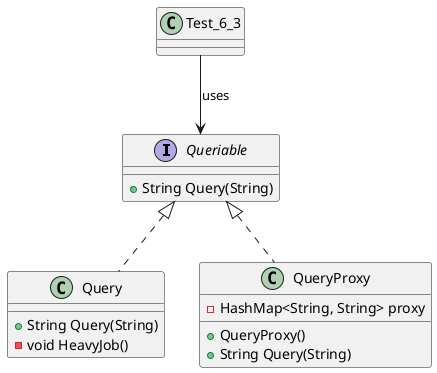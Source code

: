 @startuml

interface Queriable {
    + String Query(String)
}

class Query implements Queriable {
    + String Query(String)
    - void HeavyJob()
}

class QueryProxy implements Queriable {
    - HashMap<String, String> proxy
    + QueryProxy()
    + String Query(String)
}

class Test_6_3 

Test_6_3 --> Queriable : uses

@enduml